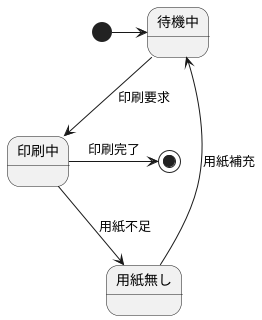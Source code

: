 @startuml
[*] -right-> 待機中

待機中 --> 印刷中 : 印刷要求
印刷中 --> 用紙無し : 用紙不足
印刷中 -right-> [*] : 印刷完了
用紙無し --> 待機中 : 用紙補充

@enduml
